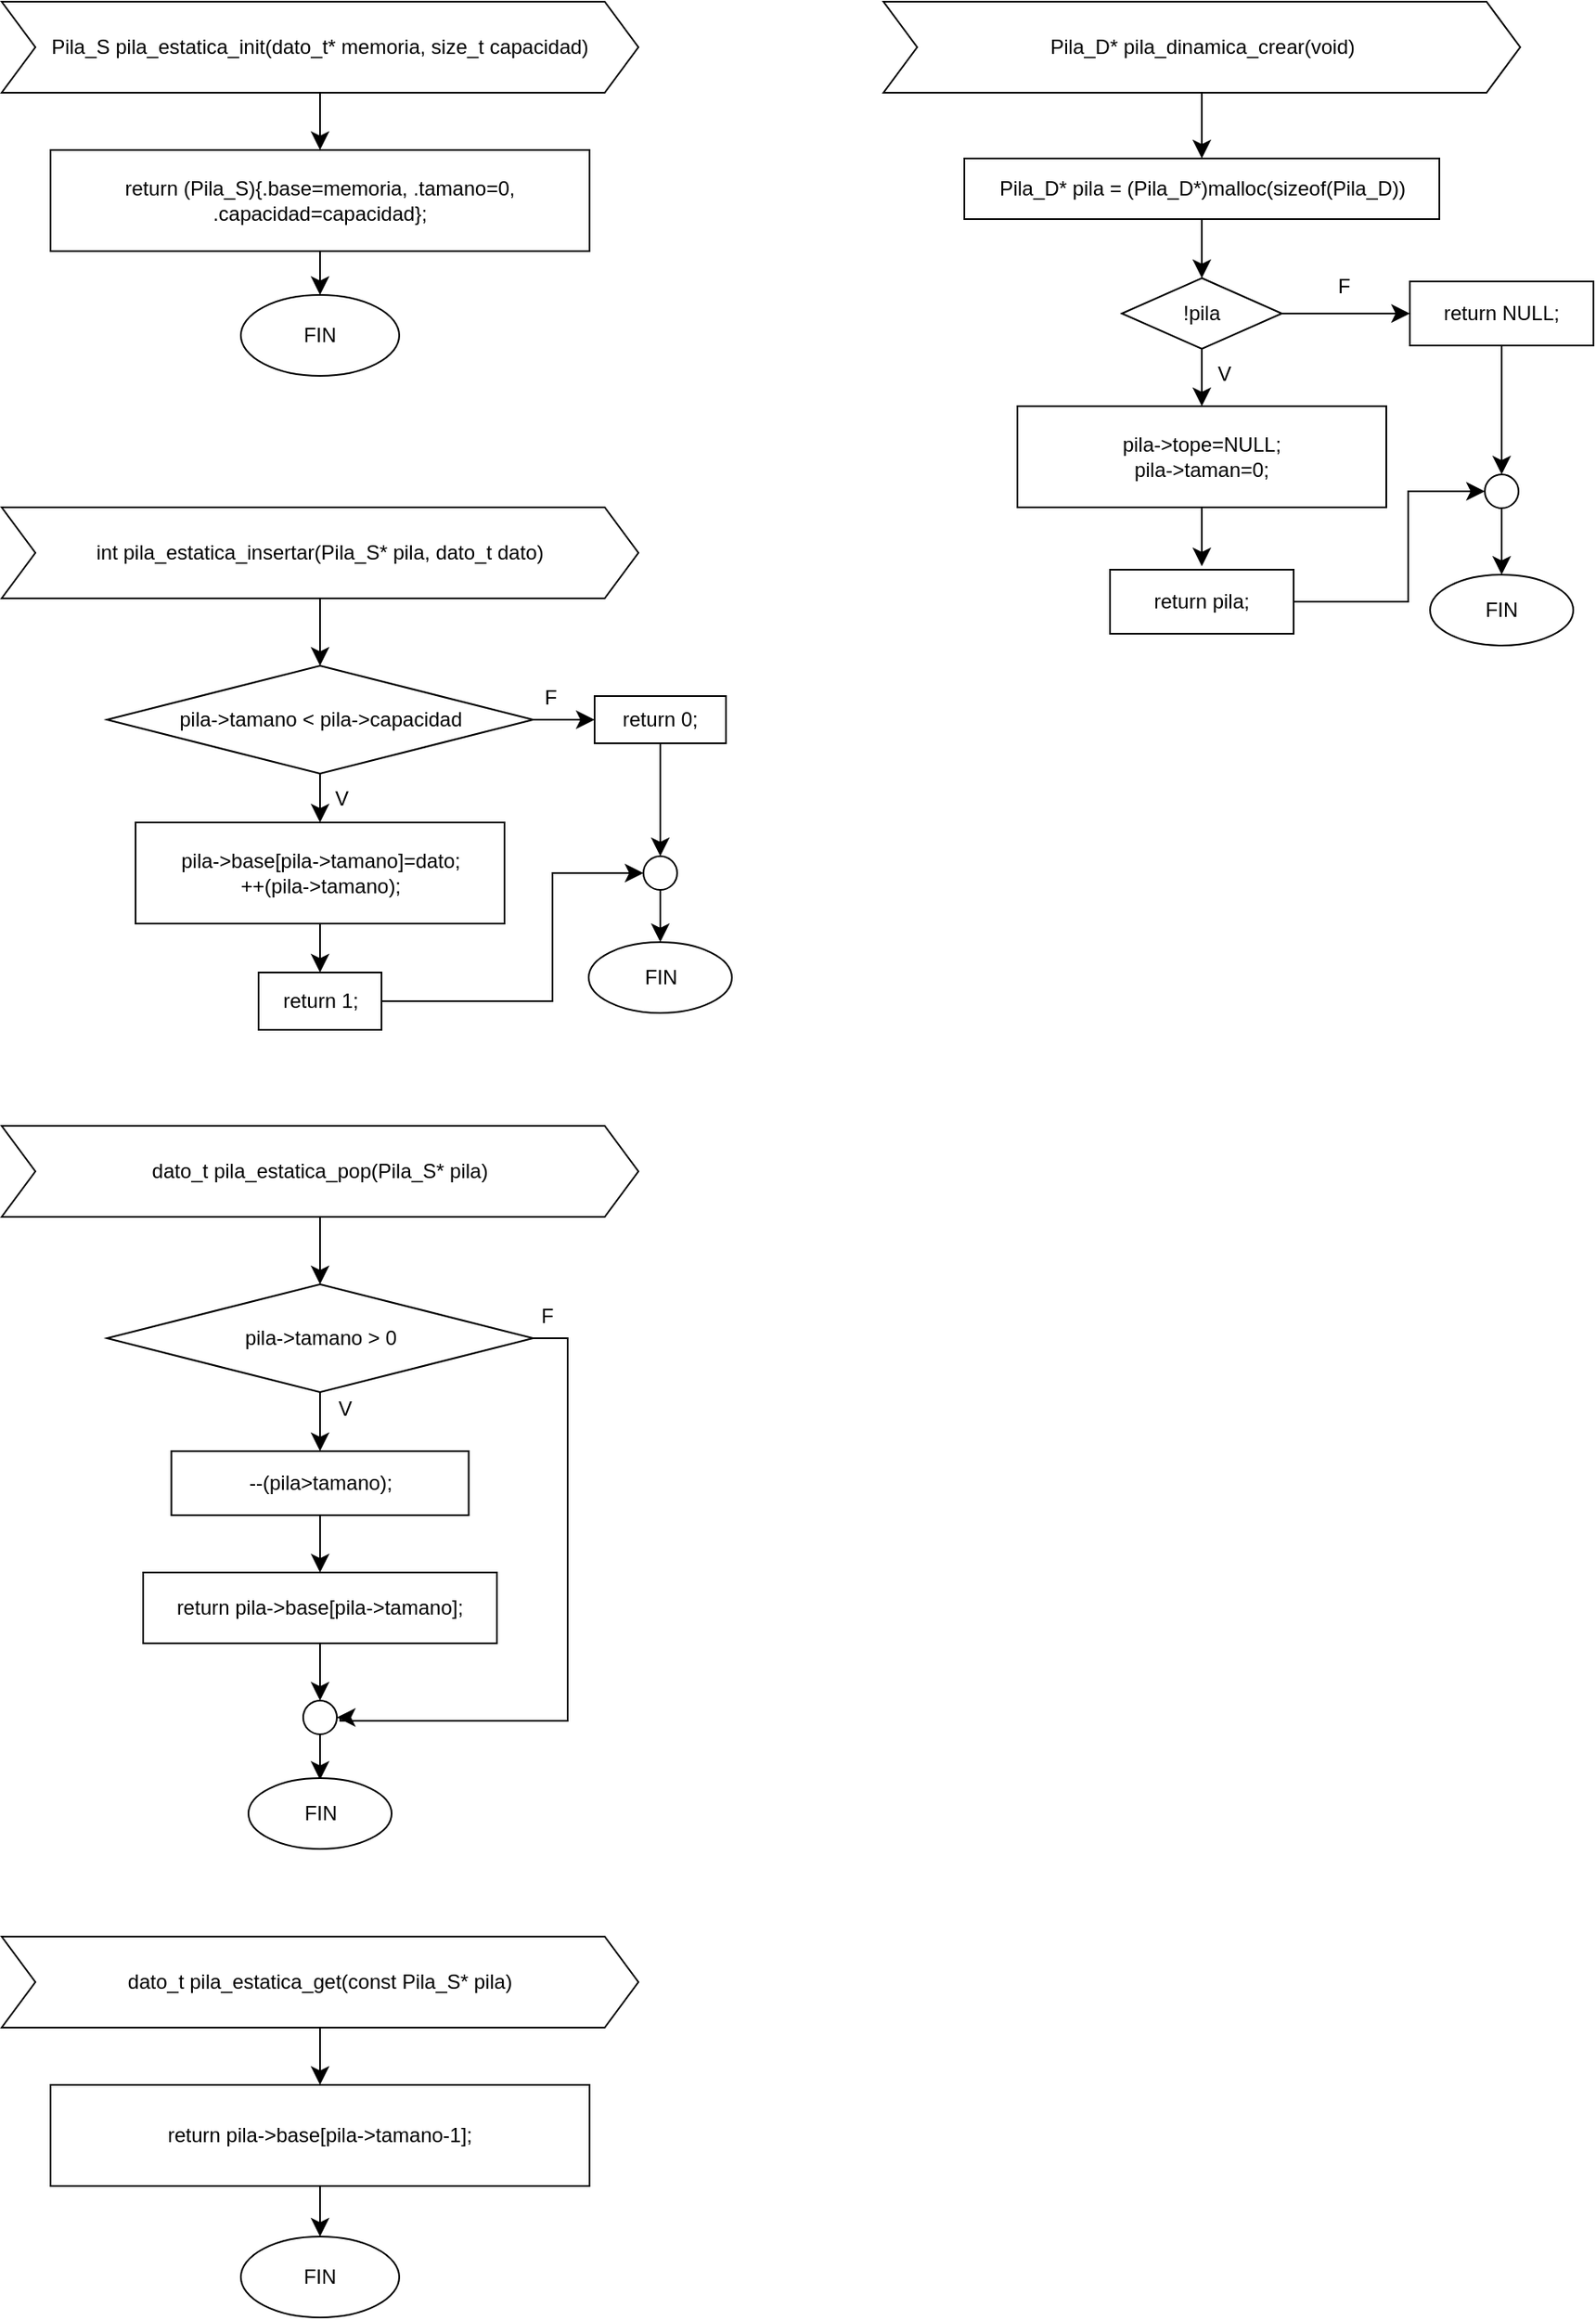 <mxfile version="26.0.16">
  <diagram name="Page-1" id="sUtSNQZAsD9c8u-VTn47">
    <mxGraphModel dx="2309" dy="1241" grid="0" gridSize="10" guides="1" tooltips="1" connect="1" arrows="1" fold="1" page="0" pageScale="1" pageWidth="850" pageHeight="1100" math="0" shadow="0">
      <root>
        <mxCell id="0" />
        <mxCell id="1" parent="0" />
        <mxCell id="tiwmTEYdAeQqdNXuYiC4-5" style="edgeStyle=none;curved=1;rounded=0;orthogonalLoop=1;jettySize=auto;html=1;fontSize=12;startSize=8;endSize=8;" edge="1" parent="1" source="tiwmTEYdAeQqdNXuYiC4-2" target="tiwmTEYdAeQqdNXuYiC4-4">
          <mxGeometry relative="1" as="geometry" />
        </mxCell>
        <mxCell id="tiwmTEYdAeQqdNXuYiC4-2" value="Pila_S pila_estatica_init(dato_t* memoria, size_t capacidad)" style="shape=step;perimeter=stepPerimeter;whiteSpace=wrap;html=1;fixedSize=1;" vertex="1" parent="1">
          <mxGeometry x="-552" y="-184" width="378" height="54" as="geometry" />
        </mxCell>
        <mxCell id="tiwmTEYdAeQqdNXuYiC4-3" value="FIN" style="ellipse;whiteSpace=wrap;html=1;" vertex="1" parent="1">
          <mxGeometry x="-410" y="-10" width="94" height="48" as="geometry" />
        </mxCell>
        <mxCell id="tiwmTEYdAeQqdNXuYiC4-6" style="edgeStyle=none;curved=1;rounded=0;orthogonalLoop=1;jettySize=auto;html=1;fontSize=12;startSize=8;endSize=8;" edge="1" parent="1" source="tiwmTEYdAeQqdNXuYiC4-4" target="tiwmTEYdAeQqdNXuYiC4-3">
          <mxGeometry relative="1" as="geometry" />
        </mxCell>
        <mxCell id="tiwmTEYdAeQqdNXuYiC4-4" value="return (Pila_S){.base=memoria, .tamano=0, .capacidad=capacidad};" style="rounded=0;whiteSpace=wrap;html=1;" vertex="1" parent="1">
          <mxGeometry x="-523" y="-96" width="320" height="60" as="geometry" />
        </mxCell>
        <mxCell id="tiwmTEYdAeQqdNXuYiC4-26" style="edgeStyle=orthogonalEdgeStyle;shape=connector;rounded=0;orthogonalLoop=1;jettySize=auto;html=1;entryX=0.5;entryY=0;entryDx=0;entryDy=0;strokeColor=default;align=center;verticalAlign=middle;fontFamily=Helvetica;fontSize=12;fontColor=default;labelBackgroundColor=default;startSize=8;endArrow=classic;endSize=8;" edge="1" parent="1" source="tiwmTEYdAeQqdNXuYiC4-7" target="tiwmTEYdAeQqdNXuYiC4-11">
          <mxGeometry relative="1" as="geometry" />
        </mxCell>
        <mxCell id="tiwmTEYdAeQqdNXuYiC4-7" value="int pila_estatica_insertar(Pila_S* pila, dato_t dato)" style="shape=step;perimeter=stepPerimeter;whiteSpace=wrap;html=1;fixedSize=1;" vertex="1" parent="1">
          <mxGeometry x="-552" y="116" width="378" height="54" as="geometry" />
        </mxCell>
        <mxCell id="tiwmTEYdAeQqdNXuYiC4-25" style="edgeStyle=orthogonalEdgeStyle;shape=connector;rounded=0;orthogonalLoop=1;jettySize=auto;html=1;entryX=0.5;entryY=0;entryDx=0;entryDy=0;strokeColor=default;align=center;verticalAlign=middle;fontFamily=Helvetica;fontSize=12;fontColor=default;labelBackgroundColor=default;startSize=8;endArrow=classic;endSize=8;" edge="1" parent="1" source="tiwmTEYdAeQqdNXuYiC4-8" target="tiwmTEYdAeQqdNXuYiC4-24">
          <mxGeometry relative="1" as="geometry" />
        </mxCell>
        <mxCell id="tiwmTEYdAeQqdNXuYiC4-8" value="" style="ellipse;whiteSpace=wrap;html=1;aspect=fixed;" vertex="1" parent="1">
          <mxGeometry x="-171" y="323" width="20" height="20" as="geometry" />
        </mxCell>
        <mxCell id="tiwmTEYdAeQqdNXuYiC4-17" style="edgeStyle=orthogonalEdgeStyle;rounded=0;orthogonalLoop=1;jettySize=auto;html=1;entryX=0;entryY=0.5;entryDx=0;entryDy=0;fontSize=12;startSize=8;endSize=8;" edge="1" parent="1" source="tiwmTEYdAeQqdNXuYiC4-11" target="tiwmTEYdAeQqdNXuYiC4-14">
          <mxGeometry relative="1" as="geometry" />
        </mxCell>
        <mxCell id="tiwmTEYdAeQqdNXuYiC4-19" style="edgeStyle=orthogonalEdgeStyle;shape=connector;rounded=0;orthogonalLoop=1;jettySize=auto;html=1;entryX=0.5;entryY=0;entryDx=0;entryDy=0;strokeColor=default;align=center;verticalAlign=middle;fontFamily=Helvetica;fontSize=12;fontColor=default;labelBackgroundColor=default;startSize=8;endArrow=classic;endSize=8;" edge="1" parent="1" source="tiwmTEYdAeQqdNXuYiC4-11" target="tiwmTEYdAeQqdNXuYiC4-18">
          <mxGeometry relative="1" as="geometry" />
        </mxCell>
        <mxCell id="tiwmTEYdAeQqdNXuYiC4-11" value="pila-&amp;gt;tamano &amp;lt; pila-&amp;gt;capacidad" style="rhombus;whiteSpace=wrap;html=1;" vertex="1" parent="1">
          <mxGeometry x="-489.5" y="210" width="253" height="64" as="geometry" />
        </mxCell>
        <mxCell id="tiwmTEYdAeQqdNXuYiC4-23" style="edgeStyle=orthogonalEdgeStyle;shape=connector;rounded=0;orthogonalLoop=1;jettySize=auto;html=1;entryX=0.5;entryY=0;entryDx=0;entryDy=0;strokeColor=default;align=center;verticalAlign=middle;fontFamily=Helvetica;fontSize=12;fontColor=default;labelBackgroundColor=default;startSize=8;endArrow=classic;endSize=8;" edge="1" parent="1" source="tiwmTEYdAeQqdNXuYiC4-14" target="tiwmTEYdAeQqdNXuYiC4-8">
          <mxGeometry relative="1" as="geometry" />
        </mxCell>
        <mxCell id="tiwmTEYdAeQqdNXuYiC4-14" value="return 0;" style="rounded=0;whiteSpace=wrap;html=1;" vertex="1" parent="1">
          <mxGeometry x="-200" y="228" width="78" height="28" as="geometry" />
        </mxCell>
        <mxCell id="tiwmTEYdAeQqdNXuYiC4-21" style="edgeStyle=orthogonalEdgeStyle;shape=connector;rounded=0;orthogonalLoop=1;jettySize=auto;html=1;entryX=0.5;entryY=0;entryDx=0;entryDy=0;strokeColor=default;align=center;verticalAlign=middle;fontFamily=Helvetica;fontSize=12;fontColor=default;labelBackgroundColor=default;startSize=8;endArrow=classic;endSize=8;" edge="1" parent="1" source="tiwmTEYdAeQqdNXuYiC4-18" target="tiwmTEYdAeQqdNXuYiC4-20">
          <mxGeometry relative="1" as="geometry" />
        </mxCell>
        <mxCell id="tiwmTEYdAeQqdNXuYiC4-18" value="&lt;div&gt;pila-&amp;gt;base[pila-&amp;gt;tamano]=dato;&lt;br&gt;&lt;/div&gt;&lt;div&gt;++(pila-&amp;gt;tamano);&lt;br&gt;&lt;/div&gt;" style="rounded=0;whiteSpace=wrap;html=1;fontFamily=Helvetica;fontSize=12;fontColor=default;labelBackgroundColor=default;" vertex="1" parent="1">
          <mxGeometry x="-472.5" y="303" width="219" height="60" as="geometry" />
        </mxCell>
        <mxCell id="tiwmTEYdAeQqdNXuYiC4-22" style="edgeStyle=orthogonalEdgeStyle;shape=connector;rounded=0;orthogonalLoop=1;jettySize=auto;html=1;entryX=0;entryY=0.5;entryDx=0;entryDy=0;strokeColor=default;align=center;verticalAlign=middle;fontFamily=Helvetica;fontSize=12;fontColor=default;labelBackgroundColor=default;startSize=8;endArrow=classic;endSize=8;" edge="1" parent="1" source="tiwmTEYdAeQqdNXuYiC4-20" target="tiwmTEYdAeQqdNXuYiC4-8">
          <mxGeometry relative="1" as="geometry">
            <Array as="points">
              <mxPoint x="-225" y="409" />
              <mxPoint x="-225" y="333" />
            </Array>
          </mxGeometry>
        </mxCell>
        <mxCell id="tiwmTEYdAeQqdNXuYiC4-20" value="return 1;" style="rounded=0;whiteSpace=wrap;html=1;fontFamily=Helvetica;fontSize=12;fontColor=default;labelBackgroundColor=default;" vertex="1" parent="1">
          <mxGeometry x="-399.5" y="392" width="73" height="34" as="geometry" />
        </mxCell>
        <mxCell id="tiwmTEYdAeQqdNXuYiC4-24" value="FIN" style="ellipse;whiteSpace=wrap;html=1;fontFamily=Helvetica;fontSize=12;fontColor=default;labelBackgroundColor=default;" vertex="1" parent="1">
          <mxGeometry x="-203.5" y="374" width="85" height="42" as="geometry" />
        </mxCell>
        <mxCell id="tiwmTEYdAeQqdNXuYiC4-27" value="V" style="text;html=1;align=center;verticalAlign=middle;whiteSpace=wrap;rounded=0;fontFamily=Helvetica;fontSize=12;fontColor=default;labelBackgroundColor=default;" vertex="1" parent="1">
          <mxGeometry x="-380" y="274" width="60" height="30" as="geometry" />
        </mxCell>
        <mxCell id="tiwmTEYdAeQqdNXuYiC4-28" value="F" style="text;html=1;align=center;verticalAlign=middle;whiteSpace=wrap;rounded=0;fontFamily=Helvetica;fontSize=12;fontColor=default;labelBackgroundColor=default;" vertex="1" parent="1">
          <mxGeometry x="-256" y="214" width="60" height="30" as="geometry" />
        </mxCell>
        <mxCell id="tiwmTEYdAeQqdNXuYiC4-31" style="edgeStyle=orthogonalEdgeStyle;shape=connector;rounded=0;orthogonalLoop=1;jettySize=auto;html=1;entryX=0.5;entryY=0;entryDx=0;entryDy=0;strokeColor=default;align=center;verticalAlign=middle;fontFamily=Helvetica;fontSize=12;fontColor=default;labelBackgroundColor=default;startSize=8;endArrow=classic;endSize=8;" edge="1" parent="1" source="tiwmTEYdAeQqdNXuYiC4-29" target="tiwmTEYdAeQqdNXuYiC4-30">
          <mxGeometry relative="1" as="geometry" />
        </mxCell>
        <mxCell id="tiwmTEYdAeQqdNXuYiC4-29" value="dato_t pila_estatica_pop(Pila_S* pila)" style="shape=step;perimeter=stepPerimeter;whiteSpace=wrap;html=1;fixedSize=1;" vertex="1" parent="1">
          <mxGeometry x="-552" y="483" width="378" height="54" as="geometry" />
        </mxCell>
        <mxCell id="tiwmTEYdAeQqdNXuYiC4-35" style="edgeStyle=orthogonalEdgeStyle;shape=connector;rounded=0;orthogonalLoop=1;jettySize=auto;html=1;entryX=1;entryY=0.5;entryDx=0;entryDy=0;strokeColor=default;align=center;verticalAlign=middle;fontFamily=Helvetica;fontSize=12;fontColor=default;labelBackgroundColor=default;startSize=8;endArrow=classic;endSize=8;" edge="1" parent="1" source="tiwmTEYdAeQqdNXuYiC4-30" target="tiwmTEYdAeQqdNXuYiC4-39">
          <mxGeometry relative="1" as="geometry">
            <Array as="points">
              <mxPoint x="-216" y="609" />
              <mxPoint x="-216" y="836" />
              <mxPoint x="-351" y="836" />
              <mxPoint x="-351" y="834" />
            </Array>
          </mxGeometry>
        </mxCell>
        <mxCell id="tiwmTEYdAeQqdNXuYiC4-36" style="edgeStyle=orthogonalEdgeStyle;shape=connector;rounded=0;orthogonalLoop=1;jettySize=auto;html=1;entryX=0.5;entryY=0;entryDx=0;entryDy=0;strokeColor=default;align=center;verticalAlign=middle;fontFamily=Helvetica;fontSize=12;fontColor=default;labelBackgroundColor=default;startSize=8;endArrow=classic;endSize=8;" edge="1" parent="1" source="tiwmTEYdAeQqdNXuYiC4-30" target="tiwmTEYdAeQqdNXuYiC4-32">
          <mxGeometry relative="1" as="geometry" />
        </mxCell>
        <mxCell id="tiwmTEYdAeQqdNXuYiC4-30" value="pila-&amp;gt;tamano &amp;gt; 0" style="rhombus;whiteSpace=wrap;html=1;" vertex="1" parent="1">
          <mxGeometry x="-489.5" y="577" width="253" height="64" as="geometry" />
        </mxCell>
        <mxCell id="tiwmTEYdAeQqdNXuYiC4-37" style="edgeStyle=orthogonalEdgeStyle;shape=connector;rounded=0;orthogonalLoop=1;jettySize=auto;html=1;entryX=0.5;entryY=0;entryDx=0;entryDy=0;strokeColor=default;align=center;verticalAlign=middle;fontFamily=Helvetica;fontSize=12;fontColor=default;labelBackgroundColor=default;startSize=8;endArrow=classic;endSize=8;" edge="1" parent="1" source="tiwmTEYdAeQqdNXuYiC4-32" target="tiwmTEYdAeQqdNXuYiC4-33">
          <mxGeometry relative="1" as="geometry" />
        </mxCell>
        <mxCell id="tiwmTEYdAeQqdNXuYiC4-32" value="--(pila&amp;gt;tamano);" style="rounded=0;whiteSpace=wrap;html=1;fontFamily=Helvetica;fontSize=12;fontColor=default;labelBackgroundColor=default;" vertex="1" parent="1">
          <mxGeometry x="-451.25" y="676" width="176.5" height="38" as="geometry" />
        </mxCell>
        <mxCell id="tiwmTEYdAeQqdNXuYiC4-38" style="edgeStyle=orthogonalEdgeStyle;shape=connector;rounded=0;orthogonalLoop=1;jettySize=auto;html=1;entryX=0.5;entryY=0;entryDx=0;entryDy=0;strokeColor=default;align=center;verticalAlign=middle;fontFamily=Helvetica;fontSize=12;fontColor=default;labelBackgroundColor=default;startSize=8;endArrow=classic;endSize=8;" edge="1" parent="1" source="tiwmTEYdAeQqdNXuYiC4-39">
          <mxGeometry relative="1" as="geometry">
            <mxPoint x="-363" y="871" as="targetPoint" />
          </mxGeometry>
        </mxCell>
        <mxCell id="tiwmTEYdAeQqdNXuYiC4-33" value="return pila-&amp;gt;base[pila-&amp;gt;tamano];" style="rounded=0;whiteSpace=wrap;html=1;fontFamily=Helvetica;fontSize=12;fontColor=default;labelBackgroundColor=default;" vertex="1" parent="1">
          <mxGeometry x="-468" y="748" width="210" height="42" as="geometry" />
        </mxCell>
        <mxCell id="tiwmTEYdAeQqdNXuYiC4-34" value="FIN" style="ellipse;whiteSpace=wrap;html=1;fontFamily=Helvetica;fontSize=12;fontColor=default;labelBackgroundColor=default;" vertex="1" parent="1">
          <mxGeometry x="-405.5" y="870" width="85" height="42" as="geometry" />
        </mxCell>
        <mxCell id="tiwmTEYdAeQqdNXuYiC4-40" value="" style="edgeStyle=orthogonalEdgeStyle;shape=connector;rounded=0;orthogonalLoop=1;jettySize=auto;html=1;entryX=0.5;entryY=0;entryDx=0;entryDy=0;strokeColor=default;align=center;verticalAlign=middle;fontFamily=Helvetica;fontSize=12;fontColor=default;labelBackgroundColor=default;startSize=8;endArrow=classic;endSize=8;" edge="1" parent="1" source="tiwmTEYdAeQqdNXuYiC4-33" target="tiwmTEYdAeQqdNXuYiC4-39">
          <mxGeometry relative="1" as="geometry">
            <mxPoint x="-363" y="790" as="sourcePoint" />
            <mxPoint x="-363" y="851" as="targetPoint" />
          </mxGeometry>
        </mxCell>
        <mxCell id="tiwmTEYdAeQqdNXuYiC4-39" value="" style="ellipse;whiteSpace=wrap;html=1;aspect=fixed;" vertex="1" parent="1">
          <mxGeometry x="-373" y="824" width="20" height="20" as="geometry" />
        </mxCell>
        <mxCell id="tiwmTEYdAeQqdNXuYiC4-42" value="V" style="text;html=1;align=center;verticalAlign=middle;whiteSpace=wrap;rounded=0;fontFamily=Helvetica;fontSize=12;fontColor=default;labelBackgroundColor=default;" vertex="1" parent="1">
          <mxGeometry x="-378" y="636" width="60" height="30" as="geometry" />
        </mxCell>
        <mxCell id="tiwmTEYdAeQqdNXuYiC4-43" value="F" style="text;html=1;align=center;verticalAlign=middle;whiteSpace=wrap;rounded=0;fontFamily=Helvetica;fontSize=12;fontColor=default;labelBackgroundColor=default;" vertex="1" parent="1">
          <mxGeometry x="-258" y="581" width="60" height="30" as="geometry" />
        </mxCell>
        <mxCell id="tiwmTEYdAeQqdNXuYiC4-45" style="edgeStyle=none;curved=1;rounded=0;orthogonalLoop=1;jettySize=auto;html=1;fontSize=12;startSize=8;endSize=8;" edge="1" parent="1" source="tiwmTEYdAeQqdNXuYiC4-46" target="tiwmTEYdAeQqdNXuYiC4-49">
          <mxGeometry relative="1" as="geometry" />
        </mxCell>
        <mxCell id="tiwmTEYdAeQqdNXuYiC4-46" value="dato_t pila_estatica_get(const Pila_S* pila)" style="shape=step;perimeter=stepPerimeter;whiteSpace=wrap;html=1;fixedSize=1;" vertex="1" parent="1">
          <mxGeometry x="-552" y="964" width="378" height="54" as="geometry" />
        </mxCell>
        <mxCell id="tiwmTEYdAeQqdNXuYiC4-47" value="FIN" style="ellipse;whiteSpace=wrap;html=1;" vertex="1" parent="1">
          <mxGeometry x="-410" y="1142" width="94" height="48" as="geometry" />
        </mxCell>
        <mxCell id="tiwmTEYdAeQqdNXuYiC4-48" style="edgeStyle=none;curved=1;rounded=0;orthogonalLoop=1;jettySize=auto;html=1;fontSize=12;startSize=8;endSize=8;" edge="1" parent="1" source="tiwmTEYdAeQqdNXuYiC4-49" target="tiwmTEYdAeQqdNXuYiC4-47">
          <mxGeometry relative="1" as="geometry" />
        </mxCell>
        <mxCell id="tiwmTEYdAeQqdNXuYiC4-49" value="return pila-&amp;gt;base[pila-&amp;gt;tamano-1];" style="rounded=0;whiteSpace=wrap;html=1;" vertex="1" parent="1">
          <mxGeometry x="-523" y="1052" width="320" height="60" as="geometry" />
        </mxCell>
        <mxCell id="tiwmTEYdAeQqdNXuYiC4-52" style="edgeStyle=orthogonalEdgeStyle;shape=connector;rounded=0;orthogonalLoop=1;jettySize=auto;html=1;entryX=0.5;entryY=0;entryDx=0;entryDy=0;strokeColor=default;align=center;verticalAlign=middle;fontFamily=Helvetica;fontSize=12;fontColor=default;labelBackgroundColor=default;startSize=8;endArrow=classic;endSize=8;" edge="1" parent="1" source="tiwmTEYdAeQqdNXuYiC4-50" target="tiwmTEYdAeQqdNXuYiC4-51">
          <mxGeometry relative="1" as="geometry" />
        </mxCell>
        <mxCell id="tiwmTEYdAeQqdNXuYiC4-50" value="Pila_D* pila_dinamica_crear(void)" style="shape=step;perimeter=stepPerimeter;whiteSpace=wrap;html=1;fixedSize=1;" vertex="1" parent="1">
          <mxGeometry x="-28.5" y="-184" width="378" height="54" as="geometry" />
        </mxCell>
        <mxCell id="tiwmTEYdAeQqdNXuYiC4-57" style="edgeStyle=orthogonalEdgeStyle;shape=connector;rounded=0;orthogonalLoop=1;jettySize=auto;html=1;entryX=0.5;entryY=0;entryDx=0;entryDy=0;strokeColor=default;align=center;verticalAlign=middle;fontFamily=Helvetica;fontSize=12;fontColor=default;labelBackgroundColor=default;startSize=8;endArrow=classic;endSize=8;" edge="1" parent="1" source="tiwmTEYdAeQqdNXuYiC4-51" target="tiwmTEYdAeQqdNXuYiC4-53">
          <mxGeometry relative="1" as="geometry" />
        </mxCell>
        <mxCell id="tiwmTEYdAeQqdNXuYiC4-51" value="Pila_D* pila = (Pila_D*)malloc(sizeof(Pila_D))" style="rounded=0;whiteSpace=wrap;html=1;" vertex="1" parent="1">
          <mxGeometry x="19.5" y="-91" width="282" height="36" as="geometry" />
        </mxCell>
        <mxCell id="tiwmTEYdAeQqdNXuYiC4-58" style="edgeStyle=orthogonalEdgeStyle;shape=connector;rounded=0;orthogonalLoop=1;jettySize=auto;html=1;entryX=0;entryY=0.5;entryDx=0;entryDy=0;strokeColor=default;align=center;verticalAlign=middle;fontFamily=Helvetica;fontSize=12;fontColor=default;labelBackgroundColor=default;startSize=8;endArrow=classic;endSize=8;" edge="1" parent="1" source="tiwmTEYdAeQqdNXuYiC4-53" target="tiwmTEYdAeQqdNXuYiC4-54">
          <mxGeometry relative="1" as="geometry" />
        </mxCell>
        <mxCell id="tiwmTEYdAeQqdNXuYiC4-59" style="edgeStyle=orthogonalEdgeStyle;shape=connector;rounded=0;orthogonalLoop=1;jettySize=auto;html=1;entryX=0.5;entryY=0;entryDx=0;entryDy=0;strokeColor=default;align=center;verticalAlign=middle;fontFamily=Helvetica;fontSize=12;fontColor=default;labelBackgroundColor=default;startSize=8;endArrow=classic;endSize=8;" edge="1" parent="1" source="tiwmTEYdAeQqdNXuYiC4-53" target="tiwmTEYdAeQqdNXuYiC4-55">
          <mxGeometry relative="1" as="geometry" />
        </mxCell>
        <mxCell id="tiwmTEYdAeQqdNXuYiC4-53" value="!pila" style="rhombus;whiteSpace=wrap;html=1;" vertex="1" parent="1">
          <mxGeometry x="113" y="-20" width="95" height="42" as="geometry" />
        </mxCell>
        <mxCell id="tiwmTEYdAeQqdNXuYiC4-64" style="edgeStyle=orthogonalEdgeStyle;shape=connector;rounded=0;orthogonalLoop=1;jettySize=auto;html=1;strokeColor=default;align=center;verticalAlign=middle;fontFamily=Helvetica;fontSize=12;fontColor=default;labelBackgroundColor=default;startSize=8;endArrow=classic;endSize=8;" edge="1" parent="1" source="tiwmTEYdAeQqdNXuYiC4-54" target="tiwmTEYdAeQqdNXuYiC4-61">
          <mxGeometry relative="1" as="geometry" />
        </mxCell>
        <mxCell id="tiwmTEYdAeQqdNXuYiC4-54" value="return NULL;" style="rounded=0;whiteSpace=wrap;html=1;" vertex="1" parent="1">
          <mxGeometry x="284" y="-18" width="109" height="38" as="geometry" />
        </mxCell>
        <mxCell id="tiwmTEYdAeQqdNXuYiC4-68" style="edgeStyle=orthogonalEdgeStyle;shape=connector;rounded=0;orthogonalLoop=1;jettySize=auto;html=1;strokeColor=default;align=center;verticalAlign=middle;fontFamily=Helvetica;fontSize=12;fontColor=default;labelBackgroundColor=default;startSize=8;endArrow=classic;endSize=8;" edge="1" parent="1" source="tiwmTEYdAeQqdNXuYiC4-55">
          <mxGeometry relative="1" as="geometry">
            <mxPoint x="160.5" y="151" as="targetPoint" />
          </mxGeometry>
        </mxCell>
        <mxCell id="tiwmTEYdAeQqdNXuYiC4-55" value="&lt;div&gt;pila-&amp;gt;tope=NULL;&lt;/div&gt;&lt;div&gt;pila-&amp;gt;taman=0;&lt;br&gt;&lt;/div&gt;" style="rounded=0;whiteSpace=wrap;html=1;fontFamily=Helvetica;fontSize=12;fontColor=default;labelBackgroundColor=default;" vertex="1" parent="1">
          <mxGeometry x="51" y="56" width="219" height="60" as="geometry" />
        </mxCell>
        <mxCell id="tiwmTEYdAeQqdNXuYiC4-63" style="edgeStyle=orthogonalEdgeStyle;shape=connector;rounded=0;orthogonalLoop=1;jettySize=auto;html=1;entryX=0;entryY=0.5;entryDx=0;entryDy=0;strokeColor=default;align=center;verticalAlign=middle;fontFamily=Helvetica;fontSize=12;fontColor=default;labelBackgroundColor=default;startSize=8;endArrow=classic;endSize=8;" edge="1" parent="1" source="tiwmTEYdAeQqdNXuYiC4-56" target="tiwmTEYdAeQqdNXuYiC4-61">
          <mxGeometry relative="1" as="geometry">
            <Array as="points">
              <mxPoint x="283" y="172" />
              <mxPoint x="283" y="107" />
            </Array>
          </mxGeometry>
        </mxCell>
        <mxCell id="tiwmTEYdAeQqdNXuYiC4-56" value="return pila;" style="rounded=0;whiteSpace=wrap;html=1;" vertex="1" parent="1">
          <mxGeometry x="106" y="153" width="109" height="38" as="geometry" />
        </mxCell>
        <mxCell id="tiwmTEYdAeQqdNXuYiC4-65" style="edgeStyle=orthogonalEdgeStyle;shape=connector;rounded=0;orthogonalLoop=1;jettySize=auto;html=1;strokeColor=default;align=center;verticalAlign=middle;fontFamily=Helvetica;fontSize=12;fontColor=default;labelBackgroundColor=default;startSize=8;endArrow=classic;endSize=8;" edge="1" parent="1" source="tiwmTEYdAeQqdNXuYiC4-61" target="tiwmTEYdAeQqdNXuYiC4-62">
          <mxGeometry relative="1" as="geometry" />
        </mxCell>
        <mxCell id="tiwmTEYdAeQqdNXuYiC4-61" value="" style="ellipse;whiteSpace=wrap;html=1;aspect=fixed;" vertex="1" parent="1">
          <mxGeometry x="328.5" y="96.5" width="20" height="20" as="geometry" />
        </mxCell>
        <mxCell id="tiwmTEYdAeQqdNXuYiC4-62" value="FIN" style="ellipse;whiteSpace=wrap;html=1;fontFamily=Helvetica;fontSize=12;fontColor=default;labelBackgroundColor=default;" vertex="1" parent="1">
          <mxGeometry x="296" y="156" width="85" height="42" as="geometry" />
        </mxCell>
        <mxCell id="tiwmTEYdAeQqdNXuYiC4-66" value="F" style="text;html=1;align=center;verticalAlign=middle;whiteSpace=wrap;rounded=0;fontFamily=Helvetica;fontSize=12;fontColor=default;labelBackgroundColor=default;" vertex="1" parent="1">
          <mxGeometry x="215" y="-30" width="60" height="30" as="geometry" />
        </mxCell>
        <mxCell id="tiwmTEYdAeQqdNXuYiC4-67" value="V" style="text;html=1;align=center;verticalAlign=middle;whiteSpace=wrap;rounded=0;fontFamily=Helvetica;fontSize=12;fontColor=default;labelBackgroundColor=default;" vertex="1" parent="1">
          <mxGeometry x="144" y="22" width="60" height="30" as="geometry" />
        </mxCell>
      </root>
    </mxGraphModel>
  </diagram>
</mxfile>
